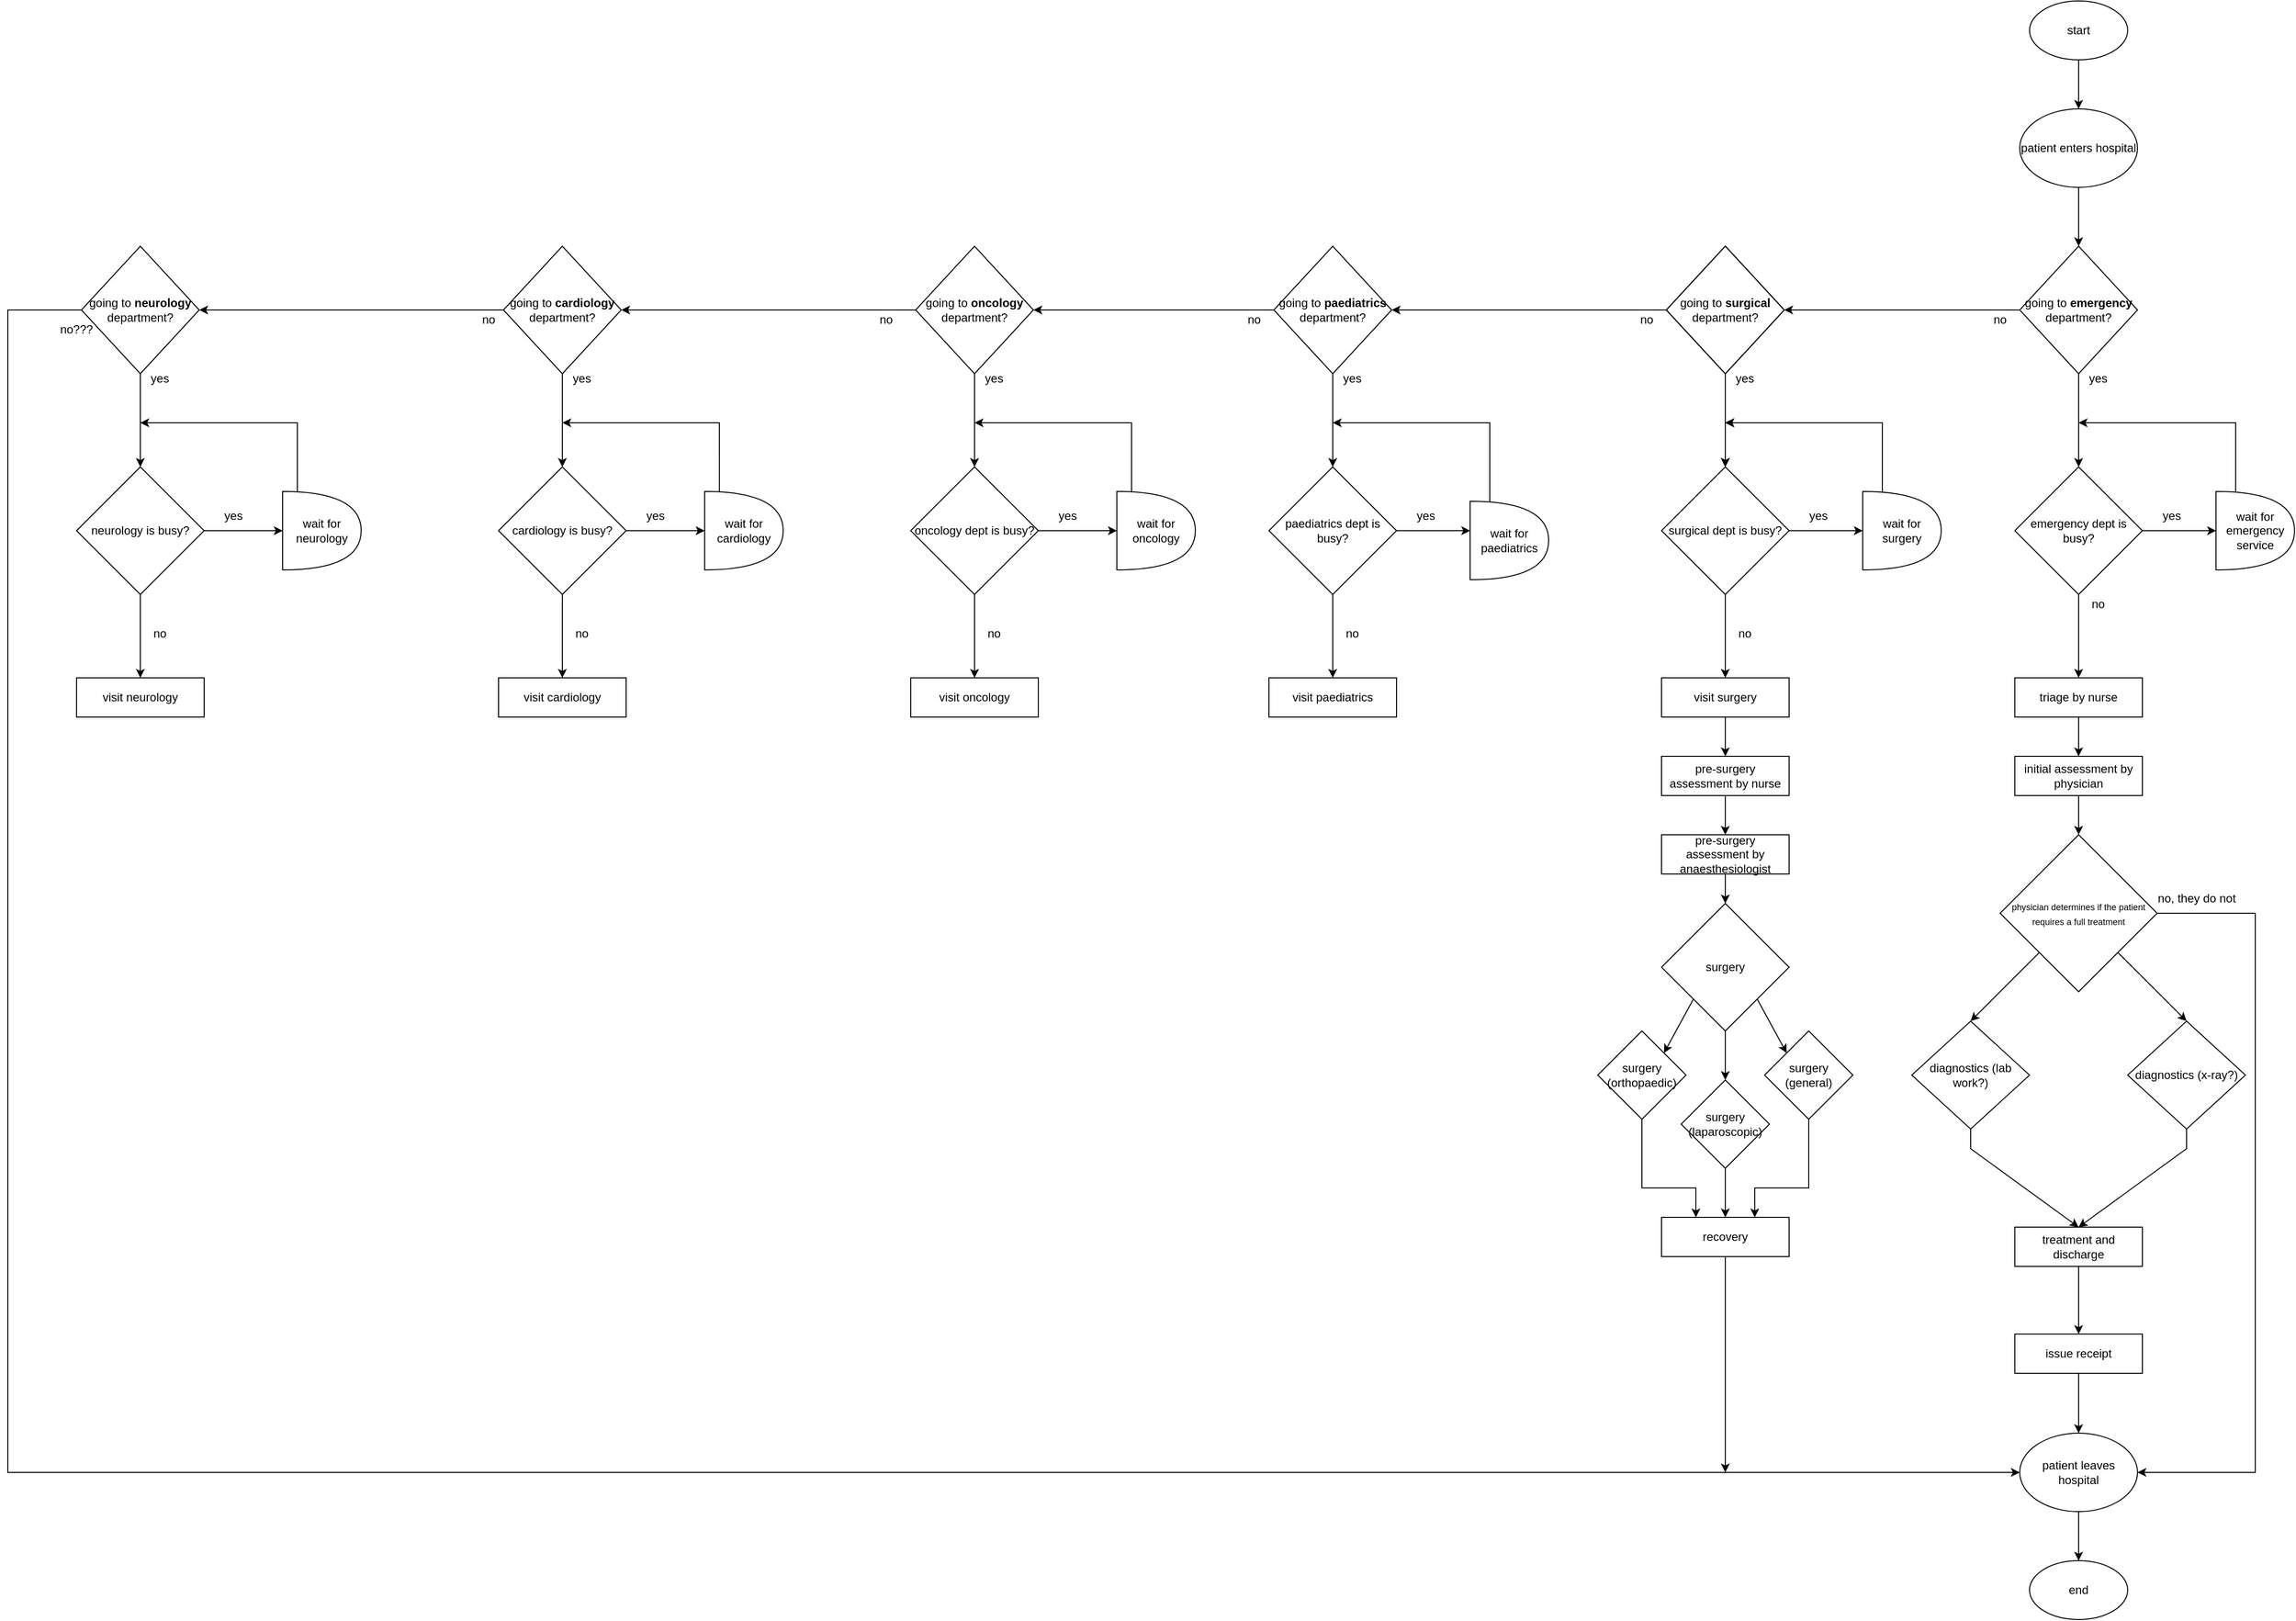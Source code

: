 <mxfile version="21.1.4" type="github">
  <diagram name="Page-1" id="5pKvKy0BIaIAFNJ23iyw">
    <mxGraphModel dx="3215" dy="1920" grid="1" gridSize="10" guides="1" tooltips="1" connect="1" arrows="1" fold="1" page="1" pageScale="1" pageWidth="827" pageHeight="1169" math="0" shadow="0">
      <root>
        <mxCell id="0" />
        <mxCell id="1" parent="0" />
        <mxCell id="Ih2wy748P8lcP-gWS8Mn-1" value="patient enters hospital" style="ellipse;whiteSpace=wrap;html=1;" parent="1" vertex="1">
          <mxGeometry x="350" y="-40" width="120" height="80" as="geometry" />
        </mxCell>
        <mxCell id="Ih2wy748P8lcP-gWS8Mn-2" value="going to &lt;b&gt;emergency &lt;/b&gt;department?" style="rhombus;whiteSpace=wrap;html=1;" parent="1" vertex="1">
          <mxGeometry x="350" y="100" width="120" height="130" as="geometry" />
        </mxCell>
        <mxCell id="pPfEnhw-Z-XjJxT2VnOs-15" style="edgeStyle=orthogonalEdgeStyle;rounded=0;orthogonalLoop=1;jettySize=auto;html=1;exitX=0.5;exitY=1;exitDx=0;exitDy=0;entryX=0.5;entryY=0;entryDx=0;entryDy=0;" parent="1" source="Ih2wy748P8lcP-gWS8Mn-3" target="pPfEnhw-Z-XjJxT2VnOs-11" edge="1">
          <mxGeometry relative="1" as="geometry" />
        </mxCell>
        <mxCell id="Ih2wy748P8lcP-gWS8Mn-3" value="triage by nurse" style="rounded=0;whiteSpace=wrap;html=1;" parent="1" vertex="1">
          <mxGeometry x="345" y="540" width="130" height="40" as="geometry" />
        </mxCell>
        <mxCell id="Ih2wy748P8lcP-gWS8Mn-6" value="emergency dept is busy?" style="rhombus;whiteSpace=wrap;html=1;" parent="1" vertex="1">
          <mxGeometry x="345" y="325" width="130" height="130" as="geometry" />
        </mxCell>
        <mxCell id="pPfEnhw-Z-XjJxT2VnOs-4" style="edgeStyle=orthogonalEdgeStyle;rounded=0;orthogonalLoop=1;jettySize=auto;html=1;exitX=0.5;exitY=1;exitDx=0;exitDy=0;entryX=0.5;entryY=0;entryDx=0;entryDy=0;" parent="1" source="Ih2wy748P8lcP-gWS8Mn-21" target="pPfEnhw-Z-XjJxT2VnOs-1" edge="1">
          <mxGeometry relative="1" as="geometry" />
        </mxCell>
        <mxCell id="Ih2wy748P8lcP-gWS8Mn-21" value="patient leaves hospital" style="ellipse;whiteSpace=wrap;html=1;" parent="1" vertex="1">
          <mxGeometry x="350" y="1310" width="120" height="80" as="geometry" />
        </mxCell>
        <mxCell id="Ih2wy748P8lcP-gWS8Mn-25" value="yes" style="text;html=1;strokeColor=none;fillColor=none;align=center;verticalAlign=middle;whiteSpace=wrap;rounded=0;" parent="1" vertex="1">
          <mxGeometry x="475" y="360" width="60" height="30" as="geometry" />
        </mxCell>
        <mxCell id="Ih2wy748P8lcP-gWS8Mn-27" value="no" style="text;html=1;strokeColor=none;fillColor=none;align=center;verticalAlign=middle;whiteSpace=wrap;rounded=0;" parent="1" vertex="1">
          <mxGeometry x="400" y="450" width="60" height="30" as="geometry" />
        </mxCell>
        <mxCell id="Ih2wy748P8lcP-gWS8Mn-29" value="" style="endArrow=classic;html=1;rounded=0;entryX=0.5;entryY=0;entryDx=0;entryDy=0;exitX=0.5;exitY=1;exitDx=0;exitDy=0;" parent="1" source="Ih2wy748P8lcP-gWS8Mn-2" target="Ih2wy748P8lcP-gWS8Mn-6" edge="1">
          <mxGeometry width="50" height="50" relative="1" as="geometry">
            <mxPoint x="410" y="250" as="sourcePoint" />
            <mxPoint x="410" y="280" as="targetPoint" />
          </mxGeometry>
        </mxCell>
        <mxCell id="Ih2wy748P8lcP-gWS8Mn-30" value="yes" style="text;html=1;strokeColor=none;fillColor=none;align=center;verticalAlign=middle;whiteSpace=wrap;rounded=0;" parent="1" vertex="1">
          <mxGeometry x="400" y="220" width="60" height="30" as="geometry" />
        </mxCell>
        <mxCell id="Ih2wy748P8lcP-gWS8Mn-31" value="no" style="text;html=1;strokeColor=none;fillColor=none;align=center;verticalAlign=middle;whiteSpace=wrap;rounded=0;" parent="1" vertex="1">
          <mxGeometry x="300" y="160" width="60" height="30" as="geometry" />
        </mxCell>
        <mxCell id="Ih2wy748P8lcP-gWS8Mn-33" value="" style="endArrow=classic;html=1;rounded=0;exitX=0.5;exitY=1;exitDx=0;exitDy=0;entryX=0.5;entryY=0;entryDx=0;entryDy=0;" parent="1" source="Ih2wy748P8lcP-gWS8Mn-6" target="Ih2wy748P8lcP-gWS8Mn-3" edge="1">
          <mxGeometry width="50" height="50" relative="1" as="geometry">
            <mxPoint x="420" y="420" as="sourcePoint" />
            <mxPoint x="460" y="500" as="targetPoint" />
          </mxGeometry>
        </mxCell>
        <mxCell id="Ih2wy748P8lcP-gWS8Mn-36" value="going to surgical department?" style="rhombus;whiteSpace=wrap;html=1;" parent="1" vertex="1">
          <mxGeometry x="-10" y="100" width="120" height="130" as="geometry" />
        </mxCell>
        <mxCell id="K5UbOkIPx16ZLwXEy3-c-5" value="" style="edgeStyle=orthogonalEdgeStyle;rounded=0;orthogonalLoop=1;jettySize=auto;html=1;" edge="1" parent="1" source="Ih2wy748P8lcP-gWS8Mn-37" target="K5UbOkIPx16ZLwXEy3-c-3">
          <mxGeometry relative="1" as="geometry" />
        </mxCell>
        <mxCell id="Ih2wy748P8lcP-gWS8Mn-37" value="visit surgery" style="rounded=0;whiteSpace=wrap;html=1;" parent="1" vertex="1">
          <mxGeometry x="-15" y="540" width="130" height="40" as="geometry" />
        </mxCell>
        <mxCell id="Ih2wy748P8lcP-gWS8Mn-43" value="" style="endArrow=classic;html=1;rounded=0;exitX=0.4;exitY=0.018;exitDx=0;exitDy=0;exitPerimeter=0;" parent="1" edge="1">
          <mxGeometry width="50" height="50" relative="1" as="geometry">
            <mxPoint x="210" y="361.08" as="sourcePoint" />
            <mxPoint x="50" y="280" as="targetPoint" />
            <Array as="points">
              <mxPoint x="210" y="280" />
              <mxPoint x="60" y="280" />
            </Array>
          </mxGeometry>
        </mxCell>
        <mxCell id="Ih2wy748P8lcP-gWS8Mn-44" value="yes" style="text;html=1;strokeColor=none;fillColor=none;align=center;verticalAlign=middle;whiteSpace=wrap;rounded=0;" parent="1" vertex="1">
          <mxGeometry x="115" y="360" width="60" height="30" as="geometry" />
        </mxCell>
        <mxCell id="Ih2wy748P8lcP-gWS8Mn-45" value="no" style="text;html=1;strokeColor=none;fillColor=none;align=center;verticalAlign=middle;whiteSpace=wrap;rounded=0;" parent="1" vertex="1">
          <mxGeometry x="40" y="480" width="60" height="30" as="geometry" />
        </mxCell>
        <mxCell id="Ih2wy748P8lcP-gWS8Mn-48" value="yes" style="text;html=1;strokeColor=none;fillColor=none;align=center;verticalAlign=middle;whiteSpace=wrap;rounded=0;" parent="1" vertex="1">
          <mxGeometry x="40" y="220" width="60" height="30" as="geometry" />
        </mxCell>
        <mxCell id="Ih2wy748P8lcP-gWS8Mn-49" value="no" style="text;html=1;strokeColor=none;fillColor=none;align=center;verticalAlign=middle;whiteSpace=wrap;rounded=0;" parent="1" vertex="1">
          <mxGeometry x="-60" y="160" width="60" height="30" as="geometry" />
        </mxCell>
        <mxCell id="goqWlOmLxGw8GB3nW4Ue-60" style="edgeStyle=orthogonalEdgeStyle;rounded=0;orthogonalLoop=1;jettySize=auto;html=1;exitX=0;exitY=0.5;exitDx=0;exitDy=0;entryX=1;entryY=0.5;entryDx=0;entryDy=0;" parent="1" source="Ih2wy748P8lcP-gWS8Mn-52" target="goqWlOmLxGw8GB3nW4Ue-25" edge="1">
          <mxGeometry relative="1" as="geometry" />
        </mxCell>
        <mxCell id="Ih2wy748P8lcP-gWS8Mn-52" value="going to &lt;b&gt;paediatrics &lt;/b&gt;department?" style="rhombus;whiteSpace=wrap;html=1;" parent="1" vertex="1">
          <mxGeometry x="-410" y="100" width="120" height="130" as="geometry" />
        </mxCell>
        <mxCell id="Ih2wy748P8lcP-gWS8Mn-53" value="visit paediatrics" style="rounded=0;whiteSpace=wrap;html=1;" parent="1" vertex="1">
          <mxGeometry x="-415" y="540" width="130" height="40" as="geometry" />
        </mxCell>
        <mxCell id="Ih2wy748P8lcP-gWS8Mn-55" value="paediatrics dept is busy?" style="rhombus;whiteSpace=wrap;html=1;" parent="1" vertex="1">
          <mxGeometry x="-415" y="325" width="130" height="130" as="geometry" />
        </mxCell>
        <mxCell id="Ih2wy748P8lcP-gWS8Mn-58" value="" style="endArrow=classic;html=1;rounded=0;exitX=1;exitY=0.5;exitDx=0;exitDy=0;entryX=0;entryY=0.5;entryDx=0;entryDy=0;entryPerimeter=0;" parent="1" source="Ih2wy748P8lcP-gWS8Mn-55" edge="1">
          <mxGeometry width="50" height="50" relative="1" as="geometry">
            <mxPoint x="-260" y="430" as="sourcePoint" />
            <mxPoint x="-210" y="390" as="targetPoint" />
          </mxGeometry>
        </mxCell>
        <mxCell id="Ih2wy748P8lcP-gWS8Mn-59" value="" style="endArrow=classic;html=1;rounded=0;exitX=0.4;exitY=0.018;exitDx=0;exitDy=0;exitPerimeter=0;" parent="1" edge="1">
          <mxGeometry width="50" height="50" relative="1" as="geometry">
            <mxPoint x="-190" y="361.08" as="sourcePoint" />
            <mxPoint x="-350" y="280" as="targetPoint" />
            <Array as="points">
              <mxPoint x="-190" y="280" />
              <mxPoint x="-340" y="280" />
            </Array>
          </mxGeometry>
        </mxCell>
        <mxCell id="Ih2wy748P8lcP-gWS8Mn-60" value="yes" style="text;html=1;strokeColor=none;fillColor=none;align=center;verticalAlign=middle;whiteSpace=wrap;rounded=0;" parent="1" vertex="1">
          <mxGeometry x="-285" y="360" width="60" height="30" as="geometry" />
        </mxCell>
        <mxCell id="Ih2wy748P8lcP-gWS8Mn-61" value="no" style="text;html=1;strokeColor=none;fillColor=none;align=center;verticalAlign=middle;whiteSpace=wrap;rounded=0;" parent="1" vertex="1">
          <mxGeometry x="-360" y="480" width="60" height="30" as="geometry" />
        </mxCell>
        <mxCell id="Ih2wy748P8lcP-gWS8Mn-63" value="" style="endArrow=classic;html=1;rounded=0;entryX=0.5;entryY=0;entryDx=0;entryDy=0;exitX=0.5;exitY=1;exitDx=0;exitDy=0;" parent="1" source="Ih2wy748P8lcP-gWS8Mn-52" target="Ih2wy748P8lcP-gWS8Mn-55" edge="1">
          <mxGeometry width="50" height="50" relative="1" as="geometry">
            <mxPoint x="-350" y="250" as="sourcePoint" />
            <mxPoint x="-350" y="280" as="targetPoint" />
          </mxGeometry>
        </mxCell>
        <mxCell id="Ih2wy748P8lcP-gWS8Mn-64" value="yes" style="text;html=1;strokeColor=none;fillColor=none;align=center;verticalAlign=middle;whiteSpace=wrap;rounded=0;" parent="1" vertex="1">
          <mxGeometry x="-360" y="220" width="60" height="30" as="geometry" />
        </mxCell>
        <mxCell id="Ih2wy748P8lcP-gWS8Mn-65" value="no" style="text;html=1;strokeColor=none;fillColor=none;align=center;verticalAlign=middle;whiteSpace=wrap;rounded=0;" parent="1" vertex="1">
          <mxGeometry x="-460" y="160" width="60" height="30" as="geometry" />
        </mxCell>
        <mxCell id="Ih2wy748P8lcP-gWS8Mn-66" value="" style="endArrow=classic;html=1;rounded=0;exitX=0.5;exitY=1;exitDx=0;exitDy=0;entryX=0.5;entryY=0;entryDx=0;entryDy=0;" parent="1" source="Ih2wy748P8lcP-gWS8Mn-55" target="Ih2wy748P8lcP-gWS8Mn-53" edge="1">
          <mxGeometry width="50" height="50" relative="1" as="geometry">
            <mxPoint x="-340" y="420" as="sourcePoint" />
            <mxPoint x="-300" y="500" as="targetPoint" />
          </mxGeometry>
        </mxCell>
        <mxCell id="Ih2wy748P8lcP-gWS8Mn-68" value="" style="endArrow=classic;html=1;rounded=0;entryX=1;entryY=0.5;entryDx=0;entryDy=0;exitX=0;exitY=0.5;exitDx=0;exitDy=0;" parent="1" source="Ih2wy748P8lcP-gWS8Mn-2" target="Ih2wy748P8lcP-gWS8Mn-36" edge="1">
          <mxGeometry width="50" height="50" relative="1" as="geometry">
            <mxPoint x="420" y="240" as="sourcePoint" />
            <mxPoint x="420" y="335" as="targetPoint" />
          </mxGeometry>
        </mxCell>
        <mxCell id="Ih2wy748P8lcP-gWS8Mn-69" value="" style="endArrow=classic;html=1;rounded=0;entryX=0.5;entryY=0;entryDx=0;entryDy=0;exitX=0.5;exitY=1;exitDx=0;exitDy=0;" parent="1" source="Ih2wy748P8lcP-gWS8Mn-1" target="Ih2wy748P8lcP-gWS8Mn-2" edge="1">
          <mxGeometry width="50" height="50" relative="1" as="geometry">
            <mxPoint x="430" y="250" as="sourcePoint" />
            <mxPoint x="430" y="345" as="targetPoint" />
          </mxGeometry>
        </mxCell>
        <mxCell id="Ih2wy748P8lcP-gWS8Mn-70" value="" style="endArrow=classic;html=1;rounded=0;entryX=1;entryY=0.5;entryDx=0;entryDy=0;exitX=0;exitY=0.5;exitDx=0;exitDy=0;" parent="1" source="Ih2wy748P8lcP-gWS8Mn-36" target="Ih2wy748P8lcP-gWS8Mn-52" edge="1">
          <mxGeometry width="50" height="50" relative="1" as="geometry">
            <mxPoint x="-30" y="50" as="sourcePoint" />
            <mxPoint x="-270" y="50" as="targetPoint" />
          </mxGeometry>
        </mxCell>
        <mxCell id="goqWlOmLxGw8GB3nW4Ue-1" value="going to surgical department?" style="rhombus;whiteSpace=wrap;html=1;" parent="1" vertex="1">
          <mxGeometry x="-10" y="100" width="120" height="130" as="geometry" />
        </mxCell>
        <mxCell id="goqWlOmLxGw8GB3nW4Ue-3" value="" style="endArrow=classic;html=1;rounded=0;entryX=0.5;entryY=0;entryDx=0;entryDy=0;exitX=0.5;exitY=1;exitDx=0;exitDy=0;" parent="1" source="goqWlOmLxGw8GB3nW4Ue-1" edge="1">
          <mxGeometry width="50" height="50" relative="1" as="geometry">
            <mxPoint x="50" y="250" as="sourcePoint" />
            <mxPoint x="50" y="325" as="targetPoint" />
          </mxGeometry>
        </mxCell>
        <mxCell id="goqWlOmLxGw8GB3nW4Ue-4" value="going to surgical department?" style="rhombus;whiteSpace=wrap;html=1;" parent="1" vertex="1">
          <mxGeometry x="-10" y="100" width="120" height="130" as="geometry" />
        </mxCell>
        <mxCell id="goqWlOmLxGw8GB3nW4Ue-6" value="" style="endArrow=classic;html=1;rounded=0;entryX=0.5;entryY=0;entryDx=0;entryDy=0;exitX=0.5;exitY=1;exitDx=0;exitDy=0;" parent="1" source="goqWlOmLxGw8GB3nW4Ue-4" edge="1">
          <mxGeometry width="50" height="50" relative="1" as="geometry">
            <mxPoint x="50" y="250" as="sourcePoint" />
            <mxPoint x="50" y="325" as="targetPoint" />
          </mxGeometry>
        </mxCell>
        <mxCell id="goqWlOmLxGw8GB3nW4Ue-7" value="" style="endArrow=classic;html=1;rounded=0;exitX=0.4;exitY=0.018;exitDx=0;exitDy=0;exitPerimeter=0;" parent="1" edge="1">
          <mxGeometry width="50" height="50" relative="1" as="geometry">
            <mxPoint x="210" y="361.08" as="sourcePoint" />
            <mxPoint x="50" y="280" as="targetPoint" />
            <Array as="points">
              <mxPoint x="210" y="280" />
              <mxPoint x="60" y="280" />
            </Array>
          </mxGeometry>
        </mxCell>
        <mxCell id="goqWlOmLxGw8GB3nW4Ue-13" value="going to &lt;b&gt;surgical &lt;/b&gt;department?" style="rhombus;whiteSpace=wrap;html=1;" parent="1" vertex="1">
          <mxGeometry x="-10" y="100" width="120" height="130" as="geometry" />
        </mxCell>
        <mxCell id="goqWlOmLxGw8GB3nW4Ue-15" value="" style="endArrow=classic;html=1;rounded=0;entryX=0.5;entryY=0;entryDx=0;entryDy=0;exitX=0.5;exitY=1;exitDx=0;exitDy=0;" parent="1" source="goqWlOmLxGw8GB3nW4Ue-13" edge="1">
          <mxGeometry width="50" height="50" relative="1" as="geometry">
            <mxPoint x="50" y="250" as="sourcePoint" />
            <mxPoint x="50" y="325" as="targetPoint" />
          </mxGeometry>
        </mxCell>
        <mxCell id="goqWlOmLxGw8GB3nW4Ue-16" value="" style="endArrow=classic;html=1;rounded=0;exitX=0.4;exitY=0.018;exitDx=0;exitDy=0;exitPerimeter=0;" parent="1" edge="1">
          <mxGeometry width="50" height="50" relative="1" as="geometry">
            <mxPoint x="210" y="361.08" as="sourcePoint" />
            <mxPoint x="50" y="280" as="targetPoint" />
            <Array as="points">
              <mxPoint x="210" y="280" />
              <mxPoint x="60" y="280" />
            </Array>
          </mxGeometry>
        </mxCell>
        <mxCell id="goqWlOmLxGw8GB3nW4Ue-19" value="surgical dept is busy?" style="rhombus;whiteSpace=wrap;html=1;" parent="1" vertex="1">
          <mxGeometry x="-15" y="325" width="130" height="130" as="geometry" />
        </mxCell>
        <mxCell id="goqWlOmLxGw8GB3nW4Ue-21" value="" style="endArrow=classic;html=1;rounded=0;exitX=0.5;exitY=1;exitDx=0;exitDy=0;entryX=0.5;entryY=0;entryDx=0;entryDy=0;" parent="1" source="goqWlOmLxGw8GB3nW4Ue-19" edge="1">
          <mxGeometry width="50" height="50" relative="1" as="geometry">
            <mxPoint x="60" y="420" as="sourcePoint" />
            <mxPoint x="50" y="540" as="targetPoint" />
          </mxGeometry>
        </mxCell>
        <mxCell id="goqWlOmLxGw8GB3nW4Ue-23" value="" style="endArrow=classic;html=1;rounded=0;exitX=1;exitY=0.5;exitDx=0;exitDy=0;entryX=0;entryY=0.5;entryDx=0;entryDy=0;entryPerimeter=0;" parent="1" edge="1">
          <mxGeometry width="50" height="50" relative="1" as="geometry">
            <mxPoint x="115" y="390" as="sourcePoint" />
            <mxPoint x="190" y="390" as="targetPoint" />
          </mxGeometry>
        </mxCell>
        <mxCell id="goqWlOmLxGw8GB3nW4Ue-24" value="visit oncology" style="rounded=0;whiteSpace=wrap;html=1;" parent="1" vertex="1">
          <mxGeometry x="-780" y="540" width="130" height="40" as="geometry" />
        </mxCell>
        <mxCell id="goqWlOmLxGw8GB3nW4Ue-61" style="edgeStyle=orthogonalEdgeStyle;rounded=0;orthogonalLoop=1;jettySize=auto;html=1;exitX=0;exitY=0.5;exitDx=0;exitDy=0;entryX=1;entryY=0.5;entryDx=0;entryDy=0;" parent="1" source="goqWlOmLxGw8GB3nW4Ue-25" target="goqWlOmLxGw8GB3nW4Ue-37" edge="1">
          <mxGeometry relative="1" as="geometry" />
        </mxCell>
        <mxCell id="goqWlOmLxGw8GB3nW4Ue-25" value="going to &lt;b&gt;oncology &lt;/b&gt;department?" style="rhombus;whiteSpace=wrap;html=1;" parent="1" vertex="1">
          <mxGeometry x="-775" y="100" width="120" height="130" as="geometry" />
        </mxCell>
        <mxCell id="goqWlOmLxGw8GB3nW4Ue-26" value="yes" style="text;html=1;strokeColor=none;fillColor=none;align=center;verticalAlign=middle;whiteSpace=wrap;rounded=0;" parent="1" vertex="1">
          <mxGeometry x="-725" y="220" width="60" height="30" as="geometry" />
        </mxCell>
        <mxCell id="goqWlOmLxGw8GB3nW4Ue-27" value="" style="endArrow=classic;html=1;rounded=0;entryX=0.5;entryY=0;entryDx=0;entryDy=0;exitX=0.5;exitY=1;exitDx=0;exitDy=0;" parent="1" source="goqWlOmLxGw8GB3nW4Ue-25" edge="1">
          <mxGeometry width="50" height="50" relative="1" as="geometry">
            <mxPoint x="-715" y="250" as="sourcePoint" />
            <mxPoint x="-715" y="325" as="targetPoint" />
          </mxGeometry>
        </mxCell>
        <mxCell id="goqWlOmLxGw8GB3nW4Ue-28" value="" style="endArrow=classic;html=1;rounded=0;" parent="1" edge="1">
          <mxGeometry width="50" height="50" relative="1" as="geometry">
            <mxPoint x="-555" y="350" as="sourcePoint" />
            <mxPoint x="-715" y="280" as="targetPoint" />
            <Array as="points">
              <mxPoint x="-555" y="280" />
              <mxPoint x="-705" y="280" />
            </Array>
          </mxGeometry>
        </mxCell>
        <mxCell id="goqWlOmLxGw8GB3nW4Ue-29" value="yes" style="text;html=1;strokeColor=none;fillColor=none;align=center;verticalAlign=middle;whiteSpace=wrap;rounded=0;" parent="1" vertex="1">
          <mxGeometry x="-650" y="360" width="60" height="30" as="geometry" />
        </mxCell>
        <mxCell id="goqWlOmLxGw8GB3nW4Ue-31" value="oncology dept is busy?" style="rhombus;whiteSpace=wrap;html=1;" parent="1" vertex="1">
          <mxGeometry x="-780" y="325" width="130" height="130" as="geometry" />
        </mxCell>
        <mxCell id="goqWlOmLxGw8GB3nW4Ue-32" value="no" style="text;html=1;strokeColor=none;fillColor=none;align=center;verticalAlign=middle;whiteSpace=wrap;rounded=0;" parent="1" vertex="1">
          <mxGeometry x="-725" y="480" width="60" height="30" as="geometry" />
        </mxCell>
        <mxCell id="goqWlOmLxGw8GB3nW4Ue-33" value="" style="endArrow=classic;html=1;rounded=0;exitX=0.5;exitY=1;exitDx=0;exitDy=0;entryX=0.5;entryY=0;entryDx=0;entryDy=0;" parent="1" source="goqWlOmLxGw8GB3nW4Ue-31" edge="1">
          <mxGeometry width="50" height="50" relative="1" as="geometry">
            <mxPoint x="-705" y="420" as="sourcePoint" />
            <mxPoint x="-715" y="540" as="targetPoint" />
          </mxGeometry>
        </mxCell>
        <mxCell id="goqWlOmLxGw8GB3nW4Ue-35" value="" style="endArrow=classic;html=1;rounded=0;exitX=1;exitY=0.5;exitDx=0;exitDy=0;entryX=0;entryY=0.5;entryDx=0;entryDy=0;entryPerimeter=0;" parent="1" target="pPfEnhw-Z-XjJxT2VnOs-5" edge="1">
          <mxGeometry width="50" height="50" relative="1" as="geometry">
            <mxPoint x="-650" y="390" as="sourcePoint" />
            <mxPoint x="-575" y="390" as="targetPoint" />
          </mxGeometry>
        </mxCell>
        <mxCell id="goqWlOmLxGw8GB3nW4Ue-36" value="visit cardiology" style="rounded=0;whiteSpace=wrap;html=1;" parent="1" vertex="1">
          <mxGeometry x="-1200" y="540" width="130" height="40" as="geometry" />
        </mxCell>
        <mxCell id="goqWlOmLxGw8GB3nW4Ue-62" style="edgeStyle=orthogonalEdgeStyle;rounded=0;orthogonalLoop=1;jettySize=auto;html=1;exitX=0;exitY=0.5;exitDx=0;exitDy=0;entryX=1;entryY=0.5;entryDx=0;entryDy=0;" parent="1" source="goqWlOmLxGw8GB3nW4Ue-37" target="goqWlOmLxGw8GB3nW4Ue-49" edge="1">
          <mxGeometry relative="1" as="geometry" />
        </mxCell>
        <mxCell id="goqWlOmLxGw8GB3nW4Ue-37" value="going to &lt;b&gt;cardiology&lt;/b&gt; department?" style="rhombus;whiteSpace=wrap;html=1;" parent="1" vertex="1">
          <mxGeometry x="-1195" y="100" width="120" height="130" as="geometry" />
        </mxCell>
        <mxCell id="goqWlOmLxGw8GB3nW4Ue-38" value="yes" style="text;html=1;strokeColor=none;fillColor=none;align=center;verticalAlign=middle;whiteSpace=wrap;rounded=0;" parent="1" vertex="1">
          <mxGeometry x="-1145" y="220" width="60" height="30" as="geometry" />
        </mxCell>
        <mxCell id="goqWlOmLxGw8GB3nW4Ue-39" value="" style="endArrow=classic;html=1;rounded=0;entryX=0.5;entryY=0;entryDx=0;entryDy=0;exitX=0.5;exitY=1;exitDx=0;exitDy=0;" parent="1" source="goqWlOmLxGw8GB3nW4Ue-37" edge="1">
          <mxGeometry width="50" height="50" relative="1" as="geometry">
            <mxPoint x="-1135" y="250" as="sourcePoint" />
            <mxPoint x="-1135" y="325" as="targetPoint" />
          </mxGeometry>
        </mxCell>
        <mxCell id="goqWlOmLxGw8GB3nW4Ue-40" value="" style="endArrow=classic;html=1;rounded=0;exitX=0.188;exitY=0;exitDx=0;exitDy=0;exitPerimeter=0;" parent="1" source="pPfEnhw-Z-XjJxT2VnOs-9" edge="1">
          <mxGeometry width="50" height="50" relative="1" as="geometry">
            <mxPoint x="-975" y="340" as="sourcePoint" />
            <mxPoint x="-1135" y="280" as="targetPoint" />
            <Array as="points">
              <mxPoint x="-975" y="280" />
              <mxPoint x="-1125" y="280" />
            </Array>
          </mxGeometry>
        </mxCell>
        <mxCell id="goqWlOmLxGw8GB3nW4Ue-41" value="yes" style="text;html=1;strokeColor=none;fillColor=none;align=center;verticalAlign=middle;whiteSpace=wrap;rounded=0;" parent="1" vertex="1">
          <mxGeometry x="-1070" y="360" width="60" height="30" as="geometry" />
        </mxCell>
        <mxCell id="goqWlOmLxGw8GB3nW4Ue-43" value="cardiology is busy?" style="rhombus;whiteSpace=wrap;html=1;" parent="1" vertex="1">
          <mxGeometry x="-1200" y="325" width="130" height="130" as="geometry" />
        </mxCell>
        <mxCell id="goqWlOmLxGw8GB3nW4Ue-44" value="no" style="text;html=1;strokeColor=none;fillColor=none;align=center;verticalAlign=middle;whiteSpace=wrap;rounded=0;" parent="1" vertex="1">
          <mxGeometry x="-1145" y="480" width="60" height="30" as="geometry" />
        </mxCell>
        <mxCell id="goqWlOmLxGw8GB3nW4Ue-45" value="" style="endArrow=classic;html=1;rounded=0;exitX=0.5;exitY=1;exitDx=0;exitDy=0;entryX=0.5;entryY=0;entryDx=0;entryDy=0;" parent="1" source="goqWlOmLxGw8GB3nW4Ue-43" edge="1">
          <mxGeometry width="50" height="50" relative="1" as="geometry">
            <mxPoint x="-1125" y="420" as="sourcePoint" />
            <mxPoint x="-1135" y="540" as="targetPoint" />
          </mxGeometry>
        </mxCell>
        <mxCell id="goqWlOmLxGw8GB3nW4Ue-47" value="" style="endArrow=classic;html=1;rounded=0;exitX=1;exitY=0.5;exitDx=0;exitDy=0;entryX=0;entryY=0.5;entryDx=0;entryDy=0;entryPerimeter=0;" parent="1" target="pPfEnhw-Z-XjJxT2VnOs-9" edge="1">
          <mxGeometry width="50" height="50" relative="1" as="geometry">
            <mxPoint x="-1070" y="390" as="sourcePoint" />
            <mxPoint x="-995" y="390" as="targetPoint" />
          </mxGeometry>
        </mxCell>
        <mxCell id="goqWlOmLxGw8GB3nW4Ue-48" value="visit neurology" style="rounded=0;whiteSpace=wrap;html=1;" parent="1" vertex="1">
          <mxGeometry x="-1630" y="540" width="130" height="40" as="geometry" />
        </mxCell>
        <mxCell id="Ssy9WefJwnvrMq0k_zcZ-15" style="edgeStyle=orthogonalEdgeStyle;rounded=0;orthogonalLoop=1;jettySize=auto;html=1;exitX=0;exitY=0.5;exitDx=0;exitDy=0;entryX=0;entryY=0.5;entryDx=0;entryDy=0;" parent="1" source="goqWlOmLxGw8GB3nW4Ue-49" target="Ih2wy748P8lcP-gWS8Mn-21" edge="1">
          <mxGeometry relative="1" as="geometry">
            <Array as="points">
              <mxPoint x="-1700" y="165" />
              <mxPoint x="-1700" y="1350" />
            </Array>
          </mxGeometry>
        </mxCell>
        <mxCell id="goqWlOmLxGw8GB3nW4Ue-49" value="going to &lt;b&gt;neurology &lt;/b&gt;department?" style="rhombus;whiteSpace=wrap;html=1;" parent="1" vertex="1">
          <mxGeometry x="-1625" y="100" width="120" height="130" as="geometry" />
        </mxCell>
        <mxCell id="goqWlOmLxGw8GB3nW4Ue-50" value="yes" style="text;html=1;strokeColor=none;fillColor=none;align=center;verticalAlign=middle;whiteSpace=wrap;rounded=0;" parent="1" vertex="1">
          <mxGeometry x="-1575" y="220" width="60" height="30" as="geometry" />
        </mxCell>
        <mxCell id="goqWlOmLxGw8GB3nW4Ue-51" value="" style="endArrow=classic;html=1;rounded=0;entryX=0.5;entryY=0;entryDx=0;entryDy=0;exitX=0.5;exitY=1;exitDx=0;exitDy=0;" parent="1" source="goqWlOmLxGw8GB3nW4Ue-49" edge="1">
          <mxGeometry width="50" height="50" relative="1" as="geometry">
            <mxPoint x="-1565" y="250" as="sourcePoint" />
            <mxPoint x="-1565" y="325" as="targetPoint" />
          </mxGeometry>
        </mxCell>
        <mxCell id="goqWlOmLxGw8GB3nW4Ue-52" value="" style="endArrow=classic;html=1;rounded=0;exitX=0.4;exitY=0.018;exitDx=0;exitDy=0;exitPerimeter=0;" parent="1" edge="1">
          <mxGeometry width="50" height="50" relative="1" as="geometry">
            <mxPoint x="-1405" y="361.08" as="sourcePoint" />
            <mxPoint x="-1565" y="280" as="targetPoint" />
            <Array as="points">
              <mxPoint x="-1405" y="280" />
              <mxPoint x="-1555" y="280" />
            </Array>
          </mxGeometry>
        </mxCell>
        <mxCell id="goqWlOmLxGw8GB3nW4Ue-53" value="yes" style="text;html=1;strokeColor=none;fillColor=none;align=center;verticalAlign=middle;whiteSpace=wrap;rounded=0;" parent="1" vertex="1">
          <mxGeometry x="-1500" y="360" width="60" height="30" as="geometry" />
        </mxCell>
        <mxCell id="goqWlOmLxGw8GB3nW4Ue-55" value="neurology is busy?" style="rhombus;whiteSpace=wrap;html=1;" parent="1" vertex="1">
          <mxGeometry x="-1630" y="325" width="130" height="130" as="geometry" />
        </mxCell>
        <mxCell id="goqWlOmLxGw8GB3nW4Ue-56" value="no" style="text;html=1;strokeColor=none;fillColor=none;align=center;verticalAlign=middle;whiteSpace=wrap;rounded=0;" parent="1" vertex="1">
          <mxGeometry x="-1575" y="480" width="60" height="30" as="geometry" />
        </mxCell>
        <mxCell id="goqWlOmLxGw8GB3nW4Ue-57" value="" style="endArrow=classic;html=1;rounded=0;exitX=0.5;exitY=1;exitDx=0;exitDy=0;entryX=0.5;entryY=0;entryDx=0;entryDy=0;" parent="1" source="goqWlOmLxGw8GB3nW4Ue-55" edge="1">
          <mxGeometry width="50" height="50" relative="1" as="geometry">
            <mxPoint x="-1555" y="420" as="sourcePoint" />
            <mxPoint x="-1565" y="540" as="targetPoint" />
          </mxGeometry>
        </mxCell>
        <mxCell id="goqWlOmLxGw8GB3nW4Ue-59" value="" style="endArrow=classic;html=1;rounded=0;exitX=1;exitY=0.5;exitDx=0;exitDy=0;entryX=0;entryY=0.5;entryDx=0;entryDy=0;entryPerimeter=0;" parent="1" target="pPfEnhw-Z-XjJxT2VnOs-10" edge="1">
          <mxGeometry width="50" height="50" relative="1" as="geometry">
            <mxPoint x="-1500" y="390" as="sourcePoint" />
            <mxPoint x="-1425" y="390" as="targetPoint" />
          </mxGeometry>
        </mxCell>
        <mxCell id="goqWlOmLxGw8GB3nW4Ue-63" value="wait for surgery" style="shape=or;whiteSpace=wrap;html=1;" parent="1" vertex="1">
          <mxGeometry x="190" y="350" width="80" height="80" as="geometry" />
        </mxCell>
        <mxCell id="goqWlOmLxGw8GB3nW4Ue-64" value="wait for paediatrics" style="shape=or;whiteSpace=wrap;html=1;" parent="1" vertex="1">
          <mxGeometry x="-210" y="360" width="80" height="80" as="geometry" />
        </mxCell>
        <mxCell id="goqWlOmLxGw8GB3nW4Ue-65" value="" style="endArrow=classic;html=1;rounded=0;exitX=0.4;exitY=0.018;exitDx=0;exitDy=0;exitPerimeter=0;" parent="1" edge="1">
          <mxGeometry width="50" height="50" relative="1" as="geometry">
            <mxPoint x="570" y="361.08" as="sourcePoint" />
            <mxPoint x="410" y="280" as="targetPoint" />
            <Array as="points">
              <mxPoint x="570" y="280" />
              <mxPoint x="420" y="280" />
            </Array>
          </mxGeometry>
        </mxCell>
        <mxCell id="goqWlOmLxGw8GB3nW4Ue-66" value="" style="endArrow=classic;html=1;rounded=0;exitX=1;exitY=0.5;exitDx=0;exitDy=0;entryX=0;entryY=0.5;entryDx=0;entryDy=0;entryPerimeter=0;" parent="1" edge="1">
          <mxGeometry width="50" height="50" relative="1" as="geometry">
            <mxPoint x="475" y="390" as="sourcePoint" />
            <mxPoint x="550" y="390" as="targetPoint" />
          </mxGeometry>
        </mxCell>
        <mxCell id="goqWlOmLxGw8GB3nW4Ue-67" value="wait for emergency service" style="shape=or;whiteSpace=wrap;html=1;" parent="1" vertex="1">
          <mxGeometry x="550" y="350" width="80" height="80" as="geometry" />
        </mxCell>
        <mxCell id="pPfEnhw-Z-XjJxT2VnOs-1" value="end" style="ellipse;whiteSpace=wrap;html=1;" parent="1" vertex="1">
          <mxGeometry x="360" y="1440" width="100" height="60" as="geometry" />
        </mxCell>
        <mxCell id="pPfEnhw-Z-XjJxT2VnOs-3" style="edgeStyle=orthogonalEdgeStyle;rounded=0;orthogonalLoop=1;jettySize=auto;html=1;exitX=0.5;exitY=1;exitDx=0;exitDy=0;entryX=0.5;entryY=0;entryDx=0;entryDy=0;" parent="1" source="pPfEnhw-Z-XjJxT2VnOs-2" target="Ih2wy748P8lcP-gWS8Mn-1" edge="1">
          <mxGeometry relative="1" as="geometry" />
        </mxCell>
        <mxCell id="pPfEnhw-Z-XjJxT2VnOs-2" value="start" style="ellipse;whiteSpace=wrap;html=1;" parent="1" vertex="1">
          <mxGeometry x="360" y="-150" width="100" height="60" as="geometry" />
        </mxCell>
        <mxCell id="pPfEnhw-Z-XjJxT2VnOs-5" value="wait for oncology" style="shape=or;whiteSpace=wrap;html=1;" parent="1" vertex="1">
          <mxGeometry x="-570" y="350" width="80" height="80" as="geometry" />
        </mxCell>
        <mxCell id="pPfEnhw-Z-XjJxT2VnOs-9" value="wait for cardiology" style="shape=or;whiteSpace=wrap;html=1;" parent="1" vertex="1">
          <mxGeometry x="-990" y="350" width="80" height="80" as="geometry" />
        </mxCell>
        <mxCell id="pPfEnhw-Z-XjJxT2VnOs-10" value="wait for neurology" style="shape=or;whiteSpace=wrap;html=1;" parent="1" vertex="1">
          <mxGeometry x="-1420" y="350" width="80" height="80" as="geometry" />
        </mxCell>
        <mxCell id="pPfEnhw-Z-XjJxT2VnOs-16" style="edgeStyle=orthogonalEdgeStyle;rounded=0;orthogonalLoop=1;jettySize=auto;html=1;exitX=0.5;exitY=1;exitDx=0;exitDy=0;entryX=0.5;entryY=0;entryDx=0;entryDy=0;" parent="1" source="pPfEnhw-Z-XjJxT2VnOs-11" target="pPfEnhw-Z-XjJxT2VnOs-12" edge="1">
          <mxGeometry relative="1" as="geometry" />
        </mxCell>
        <mxCell id="pPfEnhw-Z-XjJxT2VnOs-11" value="initial assessment by physician" style="rounded=0;whiteSpace=wrap;html=1;" parent="1" vertex="1">
          <mxGeometry x="345" y="620" width="130" height="40" as="geometry" />
        </mxCell>
        <mxCell id="pPfEnhw-Z-XjJxT2VnOs-24" style="edgeStyle=orthogonalEdgeStyle;rounded=0;orthogonalLoop=1;jettySize=auto;html=1;exitX=1;exitY=0.5;exitDx=0;exitDy=0;entryX=1;entryY=0.5;entryDx=0;entryDy=0;" parent="1" source="pPfEnhw-Z-XjJxT2VnOs-12" target="Ih2wy748P8lcP-gWS8Mn-21" edge="1">
          <mxGeometry relative="1" as="geometry">
            <mxPoint x="640" y="780.368" as="targetPoint" />
            <Array as="points">
              <mxPoint x="590" y="780" />
              <mxPoint x="590" y="1350" />
            </Array>
          </mxGeometry>
        </mxCell>
        <mxCell id="pPfEnhw-Z-XjJxT2VnOs-12" value="&lt;font style=&quot;font-size: 9px;&quot;&gt;physician determines if the patient requires a full treatment&lt;/font&gt;" style="rhombus;whiteSpace=wrap;html=1;align=center;" parent="1" vertex="1">
          <mxGeometry x="330" y="700" width="160" height="160" as="geometry" />
        </mxCell>
        <mxCell id="pPfEnhw-Z-XjJxT2VnOs-22" style="edgeStyle=orthogonalEdgeStyle;rounded=0;orthogonalLoop=1;jettySize=auto;html=1;exitX=0.5;exitY=1;exitDx=0;exitDy=0;entryX=0.5;entryY=0;entryDx=0;entryDy=0;" parent="1" source="pPfEnhw-Z-XjJxT2VnOs-18" target="pPfEnhw-Z-XjJxT2VnOs-19" edge="1">
          <mxGeometry relative="1" as="geometry" />
        </mxCell>
        <mxCell id="pPfEnhw-Z-XjJxT2VnOs-18" value="treatment and discharge" style="rounded=0;whiteSpace=wrap;html=1;" parent="1" vertex="1">
          <mxGeometry x="345" y="1100" width="130" height="40" as="geometry" />
        </mxCell>
        <mxCell id="pPfEnhw-Z-XjJxT2VnOs-23" style="edgeStyle=orthogonalEdgeStyle;rounded=0;orthogonalLoop=1;jettySize=auto;html=1;exitX=0.5;exitY=1;exitDx=0;exitDy=0;entryX=0.5;entryY=0;entryDx=0;entryDy=0;" parent="1" source="pPfEnhw-Z-XjJxT2VnOs-19" target="Ih2wy748P8lcP-gWS8Mn-21" edge="1">
          <mxGeometry relative="1" as="geometry" />
        </mxCell>
        <mxCell id="pPfEnhw-Z-XjJxT2VnOs-19" value="issue receipt" style="rounded=0;whiteSpace=wrap;html=1;" parent="1" vertex="1">
          <mxGeometry x="345" y="1209" width="130" height="40" as="geometry" />
        </mxCell>
        <mxCell id="pPfEnhw-Z-XjJxT2VnOs-26" value="no, they do not" style="text;html=1;align=center;verticalAlign=middle;resizable=0;points=[];autosize=1;strokeColor=none;fillColor=none;" parent="1" vertex="1">
          <mxGeometry x="480" y="750" width="100" height="30" as="geometry" />
        </mxCell>
        <mxCell id="pPfEnhw-Z-XjJxT2VnOs-27" value="diagnostics (x-ray?)" style="rhombus;whiteSpace=wrap;html=1;" parent="1" vertex="1">
          <mxGeometry x="460" y="890" width="120" height="110" as="geometry" />
        </mxCell>
        <mxCell id="pPfEnhw-Z-XjJxT2VnOs-31" value="diagnostics (lab work?)" style="rhombus;whiteSpace=wrap;html=1;" parent="1" vertex="1">
          <mxGeometry x="240" y="890" width="120" height="110" as="geometry" />
        </mxCell>
        <mxCell id="Ssy9WefJwnvrMq0k_zcZ-4" value="" style="endArrow=classic;html=1;rounded=0;exitX=0;exitY=1;exitDx=0;exitDy=0;entryX=0.5;entryY=0;entryDx=0;entryDy=0;" parent="1" source="pPfEnhw-Z-XjJxT2VnOs-12" target="pPfEnhw-Z-XjJxT2VnOs-31" edge="1">
          <mxGeometry width="50" height="50" relative="1" as="geometry">
            <mxPoint x="240" y="880" as="sourcePoint" />
            <mxPoint x="290" y="830" as="targetPoint" />
          </mxGeometry>
        </mxCell>
        <mxCell id="Ssy9WefJwnvrMq0k_zcZ-6" value="" style="endArrow=classic;html=1;rounded=0;entryX=0.5;entryY=0;entryDx=0;entryDy=0;" parent="1" source="pPfEnhw-Z-XjJxT2VnOs-12" target="pPfEnhw-Z-XjJxT2VnOs-27" edge="1">
          <mxGeometry width="50" height="50" relative="1" as="geometry">
            <mxPoint x="380" y="830" as="sourcePoint" />
            <mxPoint x="340" y="900" as="targetPoint" />
          </mxGeometry>
        </mxCell>
        <mxCell id="Ssy9WefJwnvrMq0k_zcZ-10" value="" style="endArrow=classic;html=1;rounded=0;exitX=0.5;exitY=1;exitDx=0;exitDy=0;entryX=0.5;entryY=0;entryDx=0;entryDy=0;" parent="1" source="pPfEnhw-Z-XjJxT2VnOs-31" target="pPfEnhw-Z-XjJxT2VnOs-18" edge="1">
          <mxGeometry width="50" height="50" relative="1" as="geometry">
            <mxPoint x="330" y="1060" as="sourcePoint" />
            <mxPoint x="380" y="1010" as="targetPoint" />
            <Array as="points">
              <mxPoint x="300" y="1020" />
            </Array>
          </mxGeometry>
        </mxCell>
        <mxCell id="Ssy9WefJwnvrMq0k_zcZ-11" value="" style="endArrow=classic;html=1;rounded=0;exitX=0.5;exitY=1;exitDx=0;exitDy=0;entryX=0.5;entryY=0;entryDx=0;entryDy=0;" parent="1" source="pPfEnhw-Z-XjJxT2VnOs-27" target="pPfEnhw-Z-XjJxT2VnOs-18" edge="1">
          <mxGeometry width="50" height="50" relative="1" as="geometry">
            <mxPoint x="505" y="1020" as="sourcePoint" />
            <mxPoint x="505" y="1090" as="targetPoint" />
            <Array as="points">
              <mxPoint x="520" y="1020" />
            </Array>
          </mxGeometry>
        </mxCell>
        <mxCell id="Ssy9WefJwnvrMq0k_zcZ-12" value="no" style="text;html=1;strokeColor=none;fillColor=none;align=center;verticalAlign=middle;whiteSpace=wrap;rounded=0;" parent="1" vertex="1">
          <mxGeometry x="-835" y="160" width="60" height="30" as="geometry" />
        </mxCell>
        <mxCell id="Ssy9WefJwnvrMq0k_zcZ-13" value="no" style="text;html=1;strokeColor=none;fillColor=none;align=center;verticalAlign=middle;whiteSpace=wrap;rounded=0;" parent="1" vertex="1">
          <mxGeometry x="-1240" y="160" width="60" height="30" as="geometry" />
        </mxCell>
        <mxCell id="Ssy9WefJwnvrMq0k_zcZ-14" value="no???" style="text;html=1;strokeColor=none;fillColor=none;align=center;verticalAlign=middle;whiteSpace=wrap;rounded=0;" parent="1" vertex="1">
          <mxGeometry x="-1660" y="170" width="60" height="30" as="geometry" />
        </mxCell>
        <mxCell id="K5UbOkIPx16ZLwXEy3-c-6" value="" style="edgeStyle=orthogonalEdgeStyle;rounded=0;orthogonalLoop=1;jettySize=auto;html=1;" edge="1" parent="1" source="K5UbOkIPx16ZLwXEy3-c-3" target="K5UbOkIPx16ZLwXEy3-c-4">
          <mxGeometry relative="1" as="geometry" />
        </mxCell>
        <mxCell id="K5UbOkIPx16ZLwXEy3-c-3" value="pre-surgery assessment by nurse" style="rounded=0;whiteSpace=wrap;html=1;" vertex="1" parent="1">
          <mxGeometry x="-15" y="620" width="130" height="40" as="geometry" />
        </mxCell>
        <mxCell id="K5UbOkIPx16ZLwXEy3-c-17" value="" style="edgeStyle=orthogonalEdgeStyle;rounded=0;orthogonalLoop=1;jettySize=auto;html=1;" edge="1" parent="1" source="K5UbOkIPx16ZLwXEy3-c-4" target="K5UbOkIPx16ZLwXEy3-c-16">
          <mxGeometry relative="1" as="geometry" />
        </mxCell>
        <mxCell id="K5UbOkIPx16ZLwXEy3-c-4" value="pre-surgery assessment by anaesthesiologist" style="rounded=0;whiteSpace=wrap;html=1;" vertex="1" parent="1">
          <mxGeometry x="-15" y="700" width="130" height="40" as="geometry" />
        </mxCell>
        <mxCell id="K5UbOkIPx16ZLwXEy3-c-32" style="edgeStyle=orthogonalEdgeStyle;rounded=0;orthogonalLoop=1;jettySize=auto;html=1;exitX=0.5;exitY=1;exitDx=0;exitDy=0;" edge="1" parent="1" source="K5UbOkIPx16ZLwXEy3-c-8">
          <mxGeometry relative="1" as="geometry">
            <mxPoint x="50" y="1350" as="targetPoint" />
          </mxGeometry>
        </mxCell>
        <mxCell id="K5UbOkIPx16ZLwXEy3-c-8" value="&lt;div&gt;recovery&lt;/div&gt;" style="rounded=0;whiteSpace=wrap;html=1;" vertex="1" parent="1">
          <mxGeometry x="-15" y="1090" width="130" height="40" as="geometry" />
        </mxCell>
        <mxCell id="K5UbOkIPx16ZLwXEy3-c-31" value="" style="edgeStyle=orthogonalEdgeStyle;rounded=0;orthogonalLoop=1;jettySize=auto;html=1;" edge="1" parent="1" source="K5UbOkIPx16ZLwXEy3-c-16" target="K5UbOkIPx16ZLwXEy3-c-27">
          <mxGeometry relative="1" as="geometry" />
        </mxCell>
        <mxCell id="K5UbOkIPx16ZLwXEy3-c-16" value="surgery" style="rhombus;whiteSpace=wrap;html=1;rounded=0;" vertex="1" parent="1">
          <mxGeometry x="-15" y="770" width="130" height="130" as="geometry" />
        </mxCell>
        <mxCell id="K5UbOkIPx16ZLwXEy3-c-33" value="" style="edgeStyle=orthogonalEdgeStyle;rounded=0;orthogonalLoop=1;jettySize=auto;html=1;" edge="1" parent="1" source="K5UbOkIPx16ZLwXEy3-c-20" target="K5UbOkIPx16ZLwXEy3-c-8">
          <mxGeometry relative="1" as="geometry">
            <Array as="points">
              <mxPoint x="-35" y="1060" />
              <mxPoint x="20" y="1060" />
            </Array>
          </mxGeometry>
        </mxCell>
        <mxCell id="K5UbOkIPx16ZLwXEy3-c-20" value="surgery (orthopaedic)" style="rhombus;whiteSpace=wrap;html=1;rounded=0;" vertex="1" parent="1">
          <mxGeometry x="-80" y="900" width="90" height="90" as="geometry" />
        </mxCell>
        <mxCell id="K5UbOkIPx16ZLwXEy3-c-35" value="" style="edgeStyle=orthogonalEdgeStyle;rounded=0;orthogonalLoop=1;jettySize=auto;html=1;" edge="1" parent="1" source="K5UbOkIPx16ZLwXEy3-c-25" target="K5UbOkIPx16ZLwXEy3-c-8">
          <mxGeometry relative="1" as="geometry">
            <Array as="points">
              <mxPoint x="135" y="1060" />
              <mxPoint x="80" y="1060" />
            </Array>
          </mxGeometry>
        </mxCell>
        <mxCell id="K5UbOkIPx16ZLwXEy3-c-25" value="surgery (general)" style="rhombus;whiteSpace=wrap;html=1;rounded=0;" vertex="1" parent="1">
          <mxGeometry x="90" y="900" width="90" height="90" as="geometry" />
        </mxCell>
        <mxCell id="K5UbOkIPx16ZLwXEy3-c-34" value="" style="edgeStyle=orthogonalEdgeStyle;rounded=0;orthogonalLoop=1;jettySize=auto;html=1;" edge="1" parent="1" source="K5UbOkIPx16ZLwXEy3-c-27" target="K5UbOkIPx16ZLwXEy3-c-8">
          <mxGeometry relative="1" as="geometry" />
        </mxCell>
        <mxCell id="K5UbOkIPx16ZLwXEy3-c-27" value="surgery (laparoscopic)" style="rhombus;whiteSpace=wrap;html=1;rounded=0;" vertex="1" parent="1">
          <mxGeometry x="5" y="950" width="90" height="90" as="geometry" />
        </mxCell>
        <mxCell id="K5UbOkIPx16ZLwXEy3-c-29" value="" style="endArrow=classic;html=1;rounded=0;exitX=0;exitY=1;exitDx=0;exitDy=0;entryX=1;entryY=0;entryDx=0;entryDy=0;" edge="1" parent="1" source="K5UbOkIPx16ZLwXEy3-c-16" target="K5UbOkIPx16ZLwXEy3-c-20">
          <mxGeometry width="50" height="50" relative="1" as="geometry">
            <mxPoint x="380" y="830" as="sourcePoint" />
            <mxPoint x="310" y="900" as="targetPoint" />
          </mxGeometry>
        </mxCell>
        <mxCell id="K5UbOkIPx16ZLwXEy3-c-30" value="" style="endArrow=classic;html=1;rounded=0;exitX=1;exitY=1;exitDx=0;exitDy=0;entryX=0;entryY=0;entryDx=0;entryDy=0;" edge="1" parent="1" source="K5UbOkIPx16ZLwXEy3-c-16" target="K5UbOkIPx16ZLwXEy3-c-25">
          <mxGeometry width="50" height="50" relative="1" as="geometry">
            <mxPoint x="390" y="840" as="sourcePoint" />
            <mxPoint x="320" y="910" as="targetPoint" />
          </mxGeometry>
        </mxCell>
      </root>
    </mxGraphModel>
  </diagram>
</mxfile>

